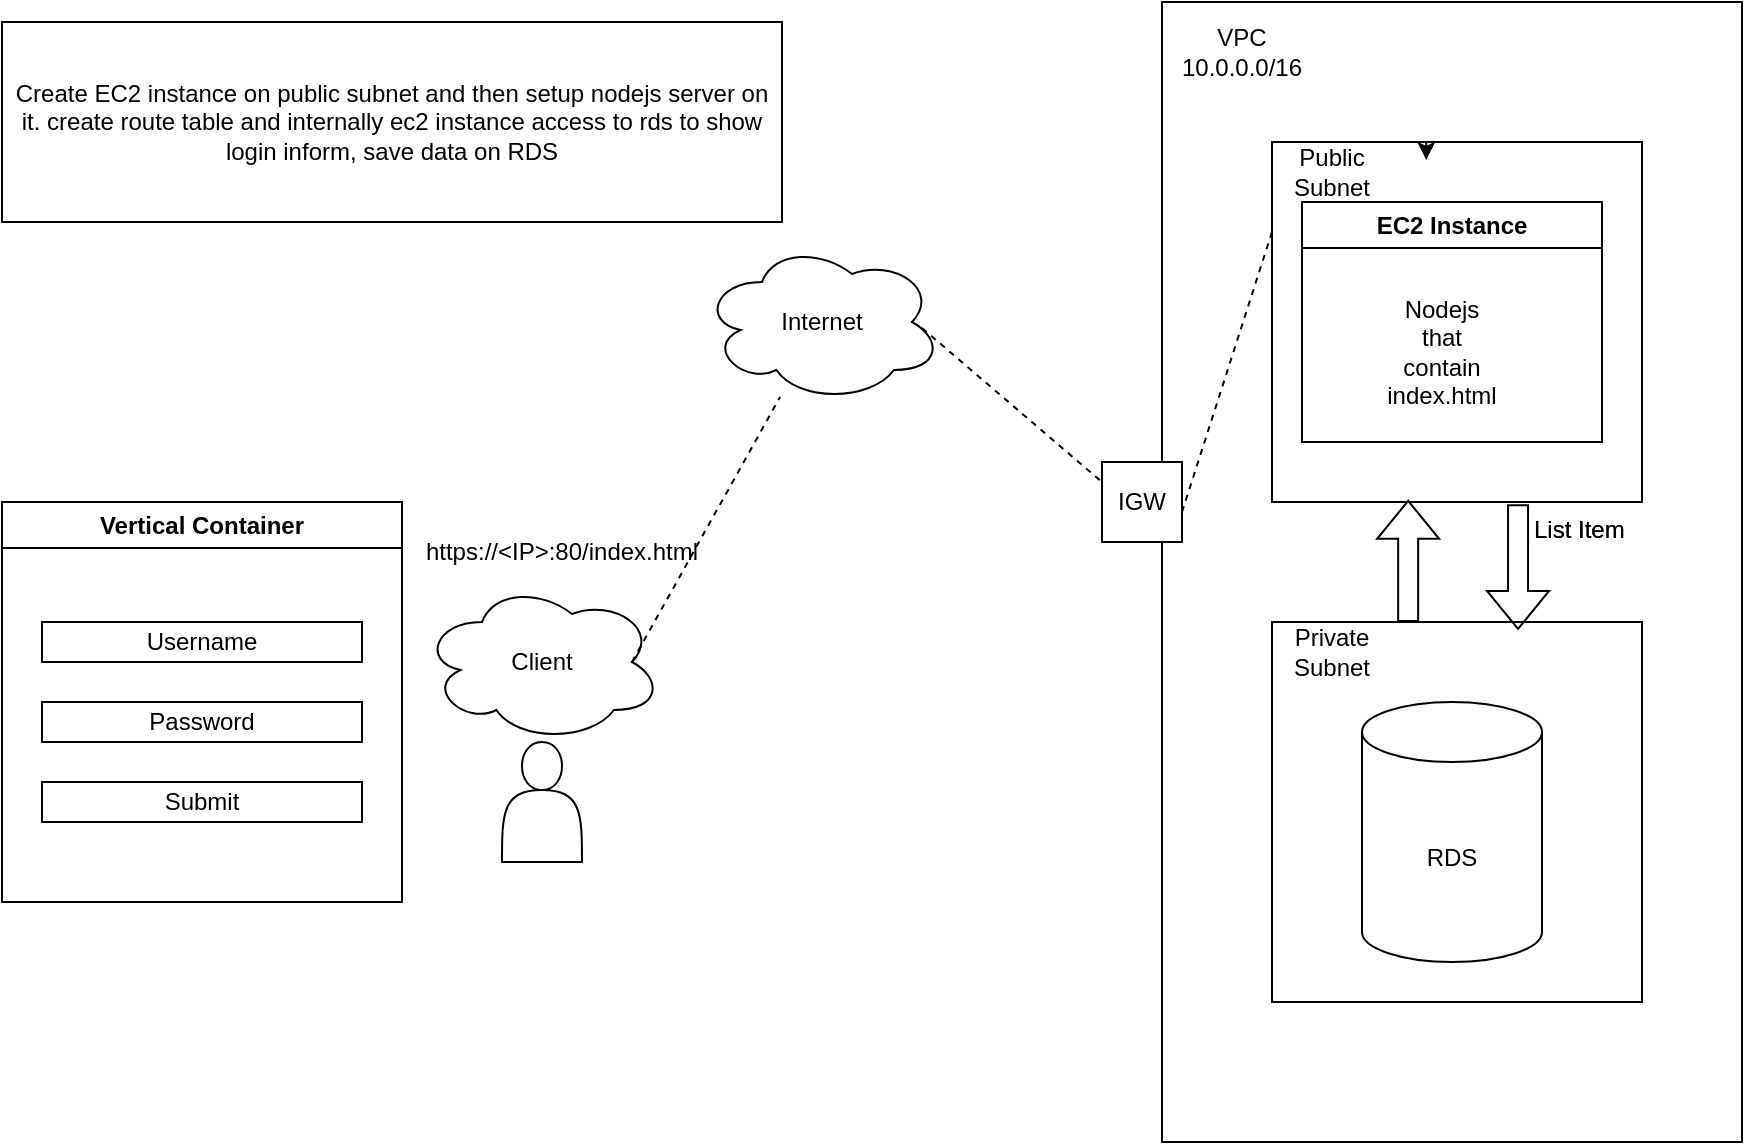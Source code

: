 <mxfile version="28.0.4">
  <diagram name="Page-1" id="9QlPkekAZCgTwEwsu_5-">
    <mxGraphModel dx="2253" dy="759" grid="1" gridSize="10" guides="1" tooltips="1" connect="1" arrows="1" fold="1" page="1" pageScale="1" pageWidth="827" pageHeight="1169" math="0" shadow="0">
      <root>
        <mxCell id="0" />
        <mxCell id="1" parent="0" />
        <mxCell id="nu_-jVytRxxYzVt29CwJ-1" value="Client" style="ellipse;shape=cloud;whiteSpace=wrap;html=1;" parent="1" vertex="1">
          <mxGeometry y="310" width="120" height="80" as="geometry" />
        </mxCell>
        <mxCell id="nu_-jVytRxxYzVt29CwJ-2" value="https://&amp;lt;IP&amp;gt;:80/index.html" style="text;html=1;align=center;verticalAlign=middle;whiteSpace=wrap;rounded=0;" parent="1" vertex="1">
          <mxGeometry x="40" y="280" width="60" height="30" as="geometry" />
        </mxCell>
        <mxCell id="nu_-jVytRxxYzVt29CwJ-3" value="" style="rounded=0;whiteSpace=wrap;html=1;align=left;" parent="1" vertex="1">
          <mxGeometry x="370" y="20" width="290" height="570" as="geometry" />
        </mxCell>
        <mxCell id="nu_-jVytRxxYzVt29CwJ-4" value="VPC 10.0.0.0/16" style="text;html=1;align=center;verticalAlign=middle;whiteSpace=wrap;rounded=0;" parent="1" vertex="1">
          <mxGeometry x="380" y="30" width="60" height="30" as="geometry" />
        </mxCell>
        <mxCell id="nu_-jVytRxxYzVt29CwJ-5" value="IGW" style="whiteSpace=wrap;html=1;aspect=fixed;" parent="1" vertex="1">
          <mxGeometry x="340" y="250" width="40" height="40" as="geometry" />
        </mxCell>
        <mxCell id="nu_-jVytRxxYzVt29CwJ-6" value="" style="rounded=0;whiteSpace=wrap;html=1;" parent="1" vertex="1">
          <mxGeometry x="425" y="90" width="185" height="180" as="geometry" />
        </mxCell>
        <mxCell id="nu_-jVytRxxYzVt29CwJ-7" value="" style="rounded=0;whiteSpace=wrap;html=1;" parent="1" vertex="1">
          <mxGeometry x="425" y="330" width="185" height="190" as="geometry" />
        </mxCell>
        <mxCell id="nu_-jVytRxxYzVt29CwJ-9" value="RDS" style="shape=cylinder3;whiteSpace=wrap;html=1;boundedLbl=1;backgroundOutline=1;size=15;" parent="1" vertex="1">
          <mxGeometry x="470" y="370" width="90" height="130" as="geometry" />
        </mxCell>
        <mxCell id="nu_-jVytRxxYzVt29CwJ-10" value="EC2 Instance" style="swimlane;whiteSpace=wrap;html=1;" parent="1" vertex="1">
          <mxGeometry x="440" y="120" width="150" height="120" as="geometry" />
        </mxCell>
        <mxCell id="nu_-jVytRxxYzVt29CwJ-36" value="Nodejs that contain index.html" style="text;html=1;align=center;verticalAlign=middle;whiteSpace=wrap;rounded=0;" parent="nu_-jVytRxxYzVt29CwJ-10" vertex="1">
          <mxGeometry x="40" y="60" width="60" height="30" as="geometry" />
        </mxCell>
        <mxCell id="nu_-jVytRxxYzVt29CwJ-16" value="" style="endArrow=none;dashed=1;html=1;rounded=0;entryX=0;entryY=0.25;entryDx=0;entryDy=0;exitX=0.75;exitY=0;exitDx=0;exitDy=0;" parent="1" target="nu_-jVytRxxYzVt29CwJ-6" edge="1">
          <mxGeometry width="50" height="50" relative="1" as="geometry">
            <mxPoint x="380" y="275" as="sourcePoint" />
            <mxPoint x="440" y="180" as="targetPoint" />
          </mxGeometry>
        </mxCell>
        <mxCell id="nu_-jVytRxxYzVt29CwJ-19" style="edgeStyle=orthogonalEdgeStyle;rounded=0;orthogonalLoop=1;jettySize=auto;html=1;exitX=0.5;exitY=0;exitDx=0;exitDy=0;entryX=0.417;entryY=0.05;entryDx=0;entryDy=0;entryPerimeter=0;" parent="1" source="nu_-jVytRxxYzVt29CwJ-6" target="nu_-jVytRxxYzVt29CwJ-6" edge="1">
          <mxGeometry relative="1" as="geometry" />
        </mxCell>
        <mxCell id="nu_-jVytRxxYzVt29CwJ-21" value="Private Subnet" style="text;html=1;align=center;verticalAlign=middle;whiteSpace=wrap;rounded=0;" parent="1" vertex="1">
          <mxGeometry x="425" y="330" width="60" height="30" as="geometry" />
        </mxCell>
        <mxCell id="nu_-jVytRxxYzVt29CwJ-22" value="Public Subnet" style="text;html=1;align=center;verticalAlign=middle;whiteSpace=wrap;rounded=0;" parent="1" vertex="1">
          <mxGeometry x="425" y="90" width="60" height="30" as="geometry" />
        </mxCell>
        <mxCell id="nu_-jVytRxxYzVt29CwJ-25" value="" style="endArrow=none;dashed=1;html=1;rounded=0;exitX=0.875;exitY=0.5;exitDx=0;exitDy=0;exitPerimeter=0;" parent="1" source="nu_-jVytRxxYzVt29CwJ-1" target="nu_-jVytRxxYzVt29CwJ-37" edge="1">
          <mxGeometry width="50" height="50" relative="1" as="geometry">
            <mxPoint x="130" y="340" as="sourcePoint" />
            <mxPoint x="180" y="290" as="targetPoint" />
          </mxGeometry>
        </mxCell>
        <mxCell id="nu_-jVytRxxYzVt29CwJ-26" value="" style="shape=actor;whiteSpace=wrap;html=1;" parent="1" vertex="1">
          <mxGeometry x="40" y="390" width="40" height="60" as="geometry" />
        </mxCell>
        <mxCell id="nu_-jVytRxxYzVt29CwJ-27" value="" style="shape=flexArrow;endArrow=classic;html=1;rounded=0;entryX=0.368;entryY=0.994;entryDx=0;entryDy=0;entryPerimeter=0;exitX=0.368;exitY=0;exitDx=0;exitDy=0;exitPerimeter=0;" parent="1" source="nu_-jVytRxxYzVt29CwJ-7" target="nu_-jVytRxxYzVt29CwJ-6" edge="1">
          <mxGeometry width="50" height="50" relative="1" as="geometry">
            <mxPoint x="480" y="325" as="sourcePoint" />
            <mxPoint x="510" y="290" as="targetPoint" />
          </mxGeometry>
        </mxCell>
        <mxCell id="nu_-jVytRxxYzVt29CwJ-29" value="" style="shape=flexArrow;endArrow=classic;html=1;rounded=0;exitX=0.665;exitY=1.006;exitDx=0;exitDy=0;exitPerimeter=0;entryX=0.665;entryY=0.021;entryDx=0;entryDy=0;entryPerimeter=0;" parent="1" source="nu_-jVytRxxYzVt29CwJ-6" target="nu_-jVytRxxYzVt29CwJ-7" edge="1">
          <mxGeometry width="50" height="50" relative="1" as="geometry">
            <mxPoint x="550" y="275" as="sourcePoint" />
            <mxPoint x="550" y="324" as="targetPoint" />
          </mxGeometry>
        </mxCell>
        <mxCell id="nu_-jVytRxxYzVt29CwJ-30" value="List Item" style="text;strokeColor=none;fillColor=none;align=left;verticalAlign=top;spacingLeft=4;spacingRight=4;overflow=hidden;rotatable=0;points=[[0,0.5],[1,0.5]];portConstraint=eastwest;whiteSpace=wrap;html=1;" parent="1" vertex="1">
          <mxGeometry x="550" y="270" width="60" height="26" as="geometry" />
        </mxCell>
        <mxCell id="nu_-jVytRxxYzVt29CwJ-31" value="List Item" style="text;strokeColor=none;fillColor=none;align=left;verticalAlign=top;spacingLeft=4;spacingRight=4;overflow=hidden;rotatable=0;points=[[0,0.5],[1,0.5]];portConstraint=eastwest;whiteSpace=wrap;html=1;" parent="1" vertex="1">
          <mxGeometry x="550" y="270" width="60" height="26" as="geometry" />
        </mxCell>
        <mxCell id="nu_-jVytRxxYzVt29CwJ-32" value="Vertical Container" style="swimlane;whiteSpace=wrap;html=1;" parent="1" vertex="1">
          <mxGeometry x="-210" y="270" width="200" height="200" as="geometry" />
        </mxCell>
        <mxCell id="nu_-jVytRxxYzVt29CwJ-33" value="Username" style="rounded=0;whiteSpace=wrap;html=1;" parent="nu_-jVytRxxYzVt29CwJ-32" vertex="1">
          <mxGeometry x="20" y="60" width="160" height="20" as="geometry" />
        </mxCell>
        <mxCell id="nu_-jVytRxxYzVt29CwJ-34" value="Password" style="rounded=0;whiteSpace=wrap;html=1;" parent="nu_-jVytRxxYzVt29CwJ-32" vertex="1">
          <mxGeometry x="20" y="100" width="160" height="20" as="geometry" />
        </mxCell>
        <mxCell id="nu_-jVytRxxYzVt29CwJ-35" value="Submit" style="rounded=0;whiteSpace=wrap;html=1;" parent="nu_-jVytRxxYzVt29CwJ-32" vertex="1">
          <mxGeometry x="20" y="140" width="160" height="20" as="geometry" />
        </mxCell>
        <mxCell id="nu_-jVytRxxYzVt29CwJ-37" value="Internet" style="ellipse;shape=cloud;whiteSpace=wrap;html=1;" parent="1" vertex="1">
          <mxGeometry x="140" y="140" width="120" height="80" as="geometry" />
        </mxCell>
        <mxCell id="nu_-jVytRxxYzVt29CwJ-38" value="" style="endArrow=none;dashed=1;html=1;rounded=0;exitX=0.875;exitY=0.5;exitDx=0;exitDy=0;exitPerimeter=0;entryX=0;entryY=0.25;entryDx=0;entryDy=0;" parent="1" target="nu_-jVytRxxYzVt29CwJ-5" edge="1">
          <mxGeometry width="50" height="50" relative="1" as="geometry">
            <mxPoint x="250" y="183" as="sourcePoint" />
            <mxPoint x="324" y="50" as="targetPoint" />
          </mxGeometry>
        </mxCell>
        <mxCell id="WtS35IM-EHQusXvsPanr-1" value="Create EC2 instance on public subnet and then setup nodejs server on it. create route table and internally ec2 instance access to rds to show login inform, save data on RDS" style="rounded=0;whiteSpace=wrap;html=1;" vertex="1" parent="1">
          <mxGeometry x="-210" y="30" width="390" height="100" as="geometry" />
        </mxCell>
      </root>
    </mxGraphModel>
  </diagram>
</mxfile>

